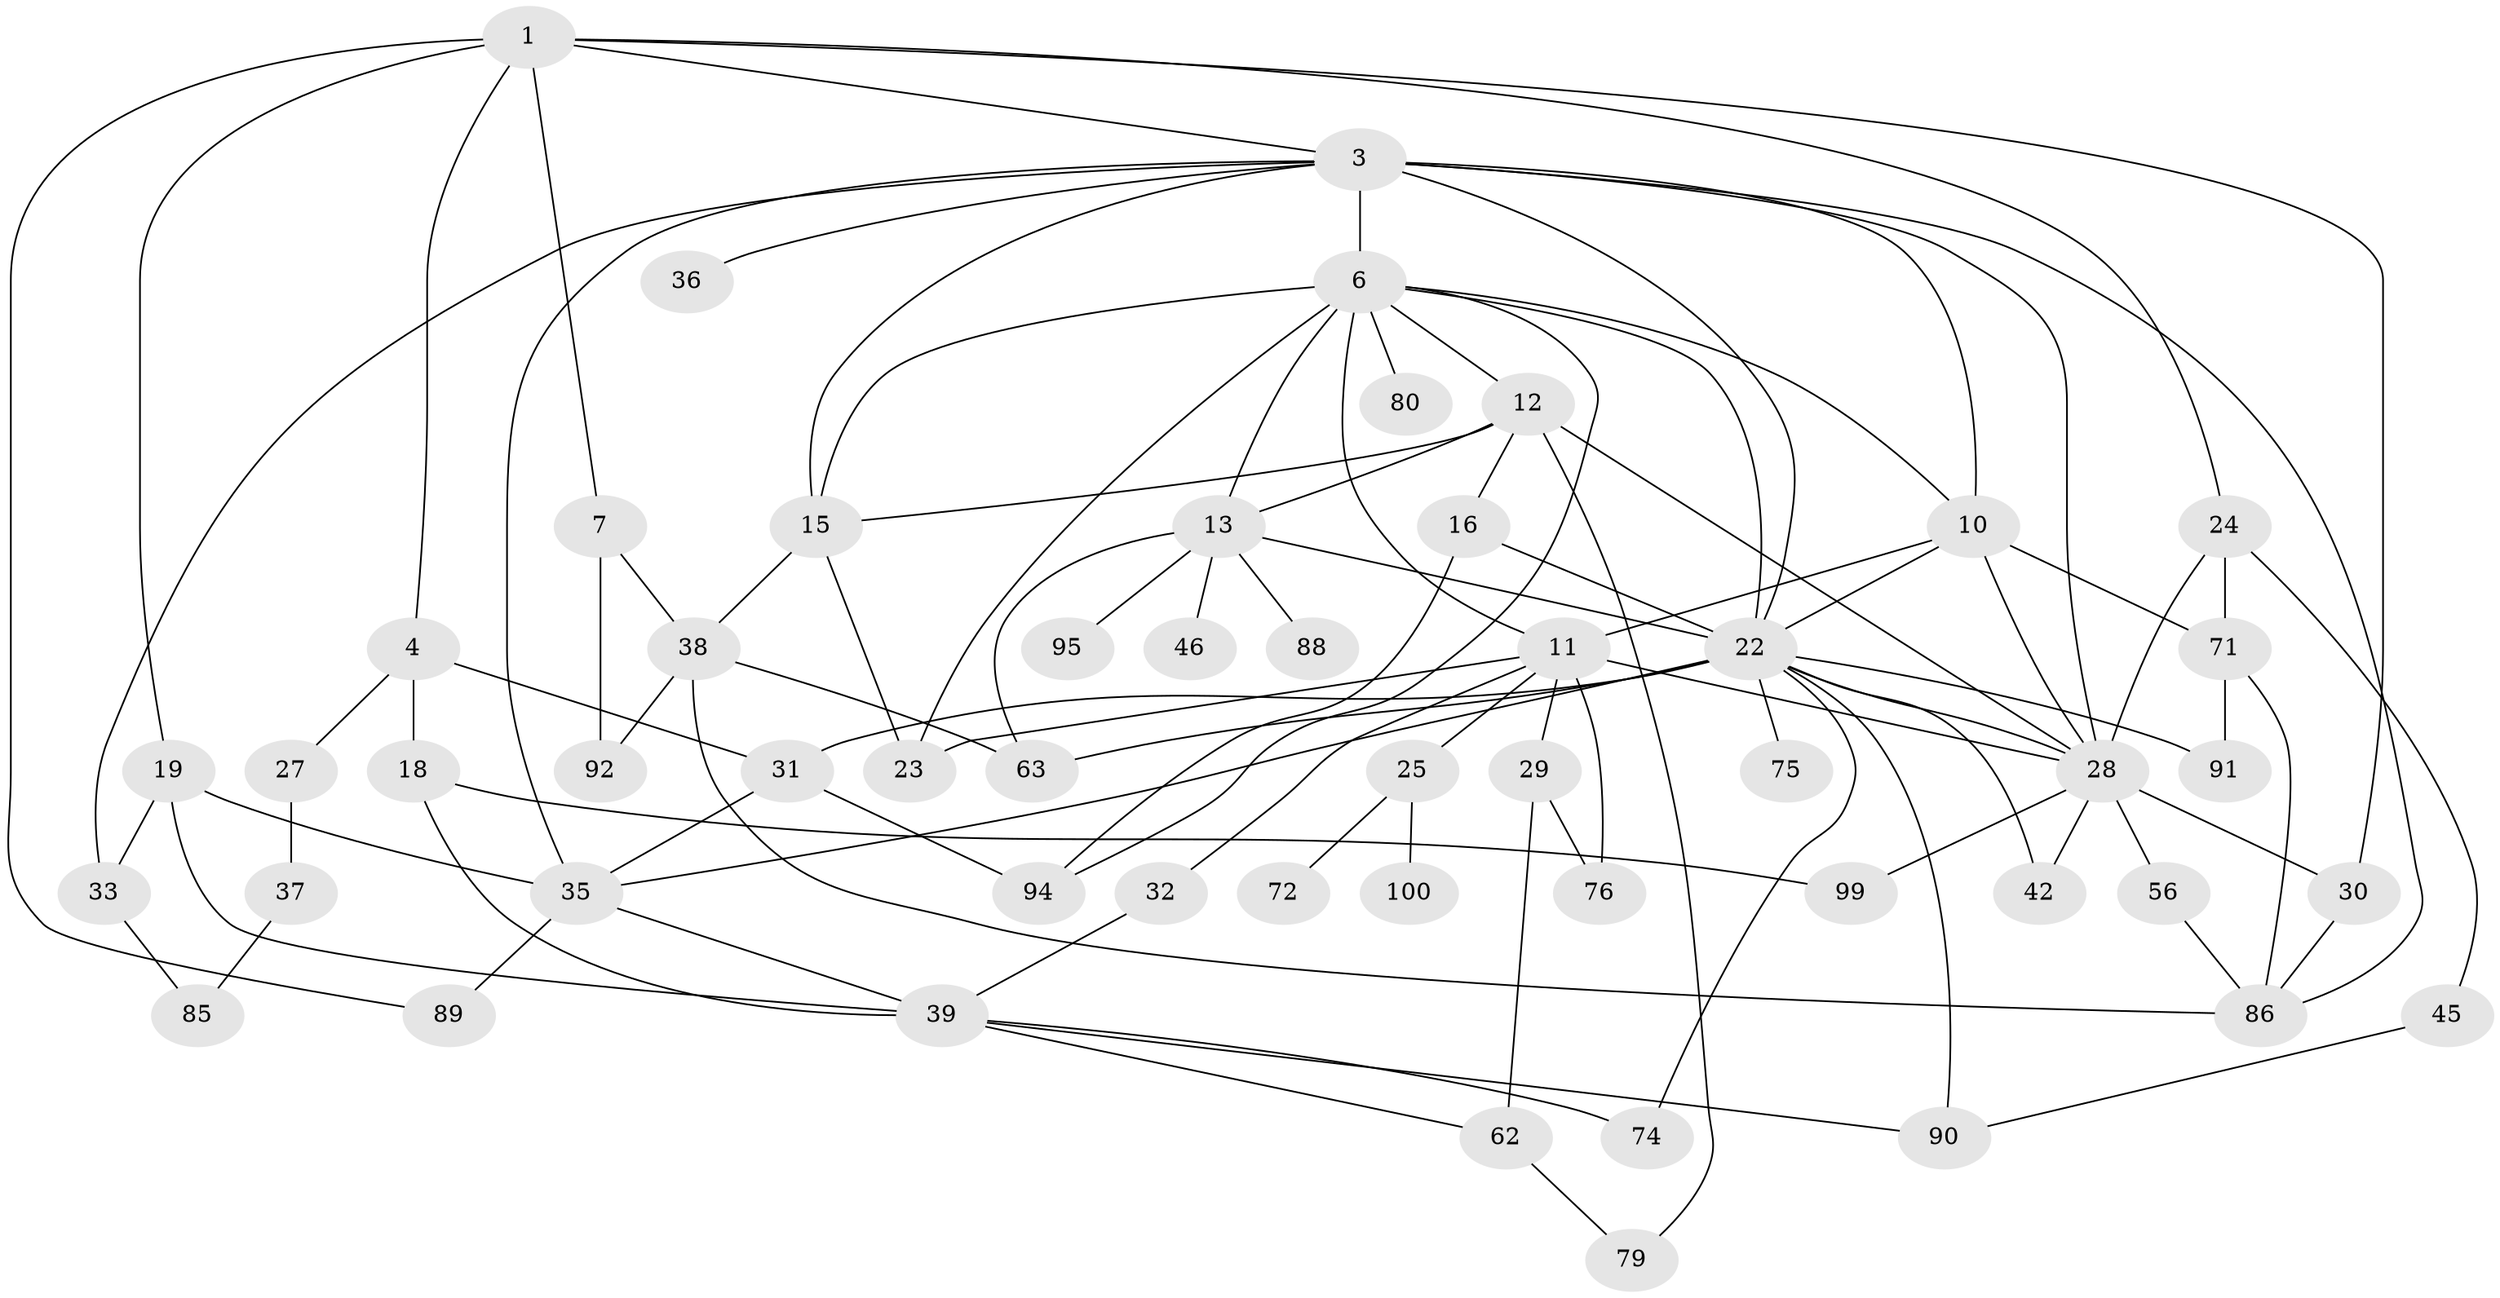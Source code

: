 // original degree distribution, {7: 0.028037383177570093, 2: 0.3177570093457944, 5: 0.08411214953271028, 4: 0.1308411214953271, 3: 0.2616822429906542, 6: 0.04672897196261682, 1: 0.1308411214953271}
// Generated by graph-tools (version 1.1) at 2025/13/03/09/25 04:13:18]
// undirected, 53 vertices, 99 edges
graph export_dot {
graph [start="1"]
  node [color=gray90,style=filled];
  1 [super="+2"];
  3 [super="+17+5"];
  4;
  6 [super="+8+34"];
  7;
  10 [super="+66+48"];
  11 [super="+21+44"];
  12 [super="+54+49"];
  13 [super="+14"];
  15 [super="+20+57"];
  16;
  18;
  19;
  22 [super="+69+40"];
  23 [super="+73+26"];
  24 [super="+47"];
  25;
  27;
  28 [super="+58+41+52+102"];
  29;
  30 [super="+103"];
  31 [super="+87"];
  32;
  33 [super="+97"];
  35 [super="+68"];
  36 [super="+81"];
  37;
  38 [super="+67"];
  39 [super="+105+82+83+43+55"];
  42;
  45 [super="+51+53"];
  46;
  56;
  62;
  63 [super="+64"];
  71 [super="+78"];
  72;
  74;
  75;
  76;
  79;
  80;
  85;
  86 [super="+93"];
  88;
  89;
  90;
  91;
  92;
  94;
  95;
  99;
  100;
  1 -- 3;
  1 -- 4;
  1 -- 7;
  1 -- 19;
  1 -- 24;
  1 -- 89;
  1 -- 30;
  3 -- 6 [weight=2];
  3 -- 35;
  3 -- 28;
  3 -- 15;
  3 -- 10;
  3 -- 36;
  3 -- 86;
  3 -- 22;
  3 -- 33;
  4 -- 18;
  4 -- 27;
  4 -- 31;
  6 -- 80 [weight=2];
  6 -- 22;
  6 -- 10;
  6 -- 11;
  6 -- 12;
  6 -- 15;
  6 -- 94;
  6 -- 23 [weight=2];
  6 -- 13;
  7 -- 38;
  7 -- 92;
  10 -- 71;
  10 -- 28 [weight=2];
  10 -- 22;
  10 -- 11;
  11 -- 25;
  11 -- 32;
  11 -- 76;
  11 -- 28;
  11 -- 29;
  11 -- 23;
  12 -- 13;
  12 -- 16;
  12 -- 28 [weight=2];
  12 -- 79;
  12 -- 15;
  13 -- 46;
  13 -- 63;
  13 -- 22;
  13 -- 88;
  13 -- 95;
  15 -- 23;
  15 -- 38;
  16 -- 22;
  16 -- 94;
  18 -- 39 [weight=2];
  18 -- 99;
  19 -- 33;
  19 -- 35;
  19 -- 39;
  22 -- 42;
  22 -- 35;
  22 -- 90;
  22 -- 28;
  22 -- 75;
  22 -- 74;
  22 -- 91;
  22 -- 63;
  22 -- 31;
  24 -- 45;
  24 -- 71;
  24 -- 28;
  25 -- 72;
  25 -- 100;
  27 -- 37;
  28 -- 42;
  28 -- 56;
  28 -- 99;
  28 -- 30;
  29 -- 62;
  29 -- 76;
  30 -- 86;
  31 -- 94;
  31 -- 35;
  32 -- 39;
  33 -- 85;
  35 -- 39;
  35 -- 89;
  37 -- 85;
  38 -- 86;
  38 -- 92;
  38 -- 63;
  39 -- 74;
  39 -- 90;
  39 -- 62;
  45 -- 90;
  56 -- 86;
  62 -- 79;
  71 -- 91;
  71 -- 86;
}
